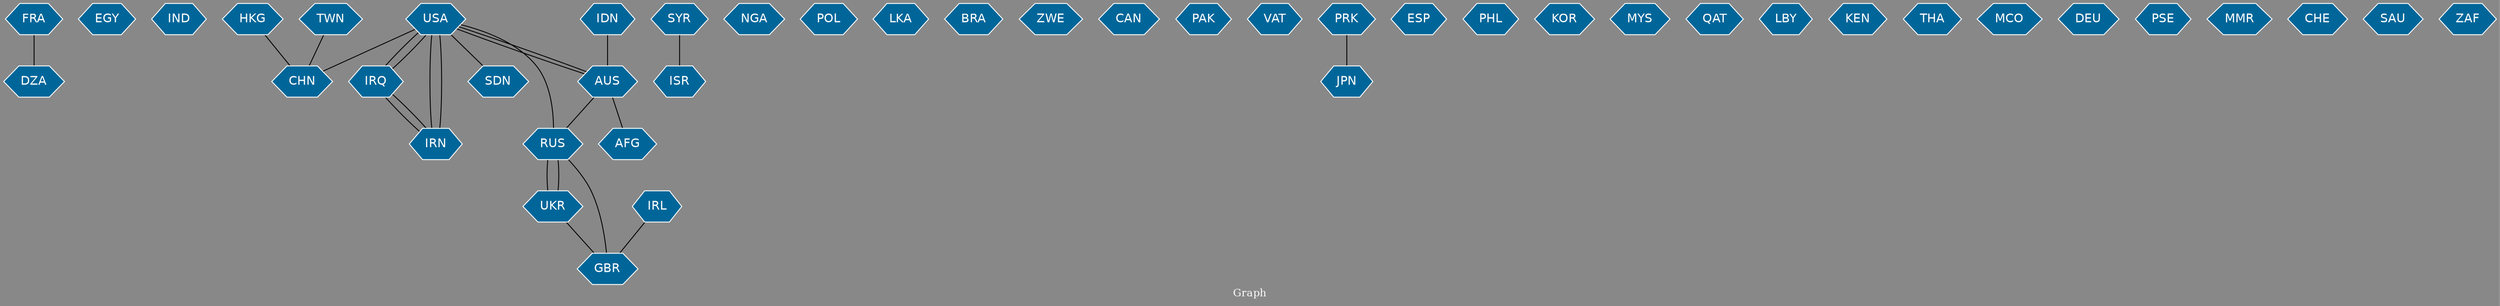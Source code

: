 // Countries together in item graph
graph {
	graph [bgcolor="#888888" fontcolor=white fontsize=12 label="Graph" outputorder=edgesfirst overlap=prism]
	node [color=white fillcolor="#006699" fontcolor=white fontname=Helvetica shape=hexagon style=filled]
	edge [arrowhead=open color=black fontcolor=white fontname=Courier fontsize=12]
		FRA [label=FRA]
		DZA [label=DZA]
		EGY [label=EGY]
		IND [label=IND]
		USA [label=USA]
		RUS [label=RUS]
		UKR [label=UKR]
		GBR [label=GBR]
		SYR [label=SYR]
		NGA [label=NGA]
		CHN [label=CHN]
		POL [label=POL]
		LKA [label=LKA]
		IRQ [label=IRQ]
		BRA [label=BRA]
		ZWE [label=ZWE]
		IDN [label=IDN]
		CAN [label=CAN]
		PAK [label=PAK]
		AFG [label=AFG]
		ISR [label=ISR]
		IRN [label=IRN]
		VAT [label=VAT]
		HKG [label=HKG]
		SDN [label=SDN]
		PRK [label=PRK]
		ESP [label=ESP]
		IRL [label=IRL]
		JPN [label=JPN]
		PHL [label=PHL]
		KOR [label=KOR]
		MYS [label=MYS]
		AUS [label=AUS]
		QAT [label=QAT]
		LBY [label=LBY]
		KEN [label=KEN]
		THA [label=THA]
		MCO [label=MCO]
		DEU [label=DEU]
		PSE [label=PSE]
		TWN [label=TWN]
		MMR [label=MMR]
		CHE [label=CHE]
		SAU [label=SAU]
		ZAF [label=ZAF]
			USA -- AUS [weight=2]
			TWN -- CHN [weight=1]
			UKR -- RUS [weight=3]
			IRQ -- IRN [weight=2]
			IRN -- IRQ [weight=1]
			AUS -- USA [weight=2]
			IRQ -- USA [weight=3]
			FRA -- DZA [weight=1]
			UKR -- GBR [weight=1]
			USA -- IRQ [weight=3]
			SYR -- ISR [weight=1]
			AUS -- RUS [weight=1]
			IRL -- GBR [weight=1]
			RUS -- USA [weight=2]
			RUS -- UKR [weight=6]
			RUS -- GBR [weight=1]
			IRN -- USA [weight=3]
			HKG -- CHN [weight=1]
			USA -- CHN [weight=1]
			PRK -- JPN [weight=1]
			USA -- IRN [weight=3]
			USA -- SDN [weight=1]
			AUS -- AFG [weight=1]
			IDN -- AUS [weight=1]
}